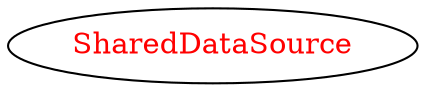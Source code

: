 digraph dependencyGraph {
 concentrate=true;
 ranksep="2.0";
 rankdir="LR"; 
 splines="ortho";
"SharedDataSource" [fontcolor="red"];
}